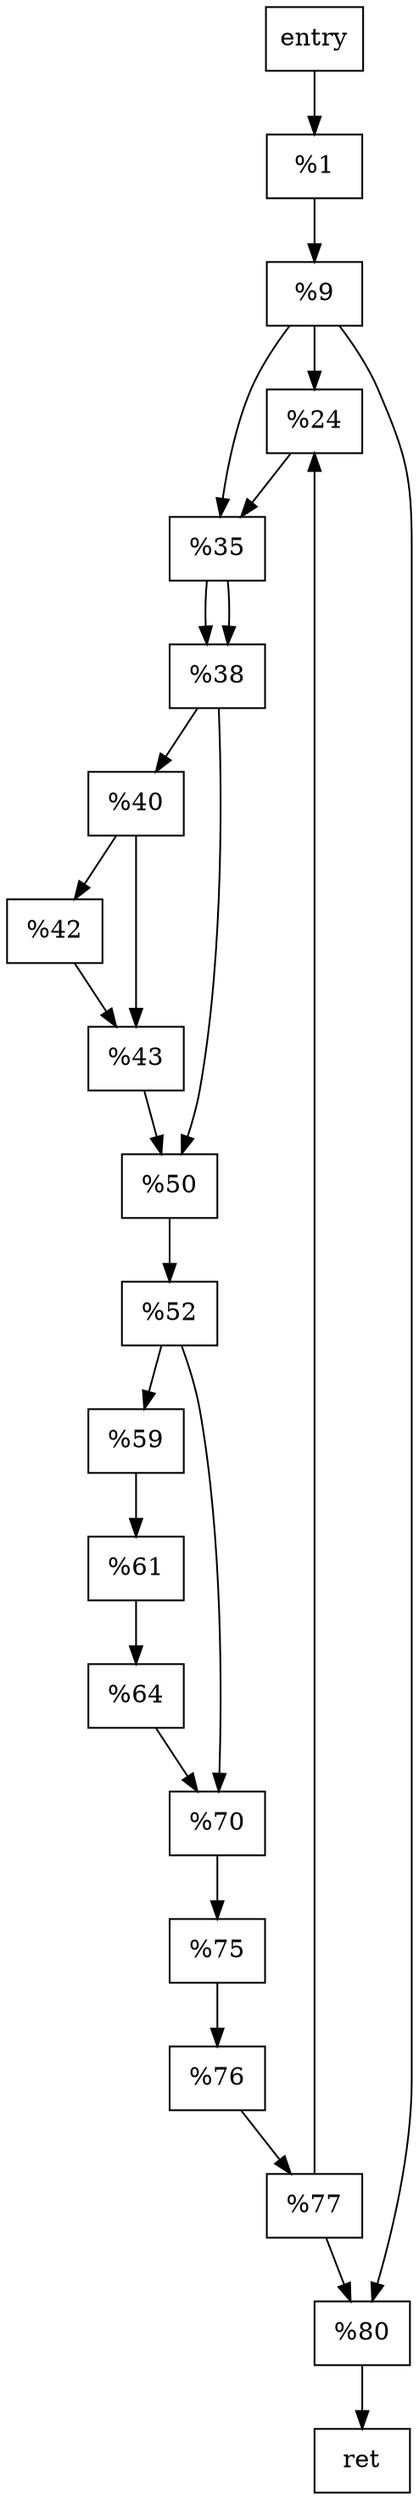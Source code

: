digraph CFG {
    // Nodes
    node [shape=box];
    entry [label="entry"];
    bb1 [label="%1"];
    bb2 [label="%9"];
    bb3 [label="%24"];
    bb4 [label="%35"];
    bb5 [label="%38"];
    bb6 [label="%40"];
    bb7 [label="%42"];
    bb8 [label="%43"];
    bb9 [label="%50"];
    bb10 [label="%52"];
    bb11 [label="%59"];
    bb12 [label="%61"];
    bb13 [label="%64"];
    bb14 [label="%70"];
    bb15 [label="%75"];
    bb16 [label="%76"];
    bb17 [label="%77"];
    bb18 [label="%80"];
    bb19 [label="ret"];

    // Edges
    entry -> bb1;
    bb1 -> bb2; // first conditional branch
    bb2 -> bb3; // if false branch
    bb2 -> bb4; // if true branch
    bb3 -> bb4; // fall through
    bb4 -> bb5; // check for condition
    bb5 -> bb6; // switch statement
    bb5 -> bb9; // continue or break logic
    bb4 -> bb5; // continue from bb4
    bb6 -> bb7; // case 1
    bb6 -> bb8; // case 0
    bb7 -> bb8; // fall through
    bb8 -> bb9; // continue to next block
    bb9 -> bb10; // continue based on condition
    bb10 -> bb11; // checks for condition
    bb10 -> bb14; // continues or breaks
    bb11 -> bb12; // check lower bound
    bb12 -> bb13; // check upper bound
    bb13 -> bb14; // increment loop
    bb14 -> bb15; // clean up node
    bb15 -> bb16; // end of node cleanup
    bb16 -> bb17; // continue based on condition
    bb17 -> bb18; // loop increment
    bb18 -> bb19; // return statement
    bb2 -> bb18; // loop back
    bb17 -> bb3; // continue or loop back
}